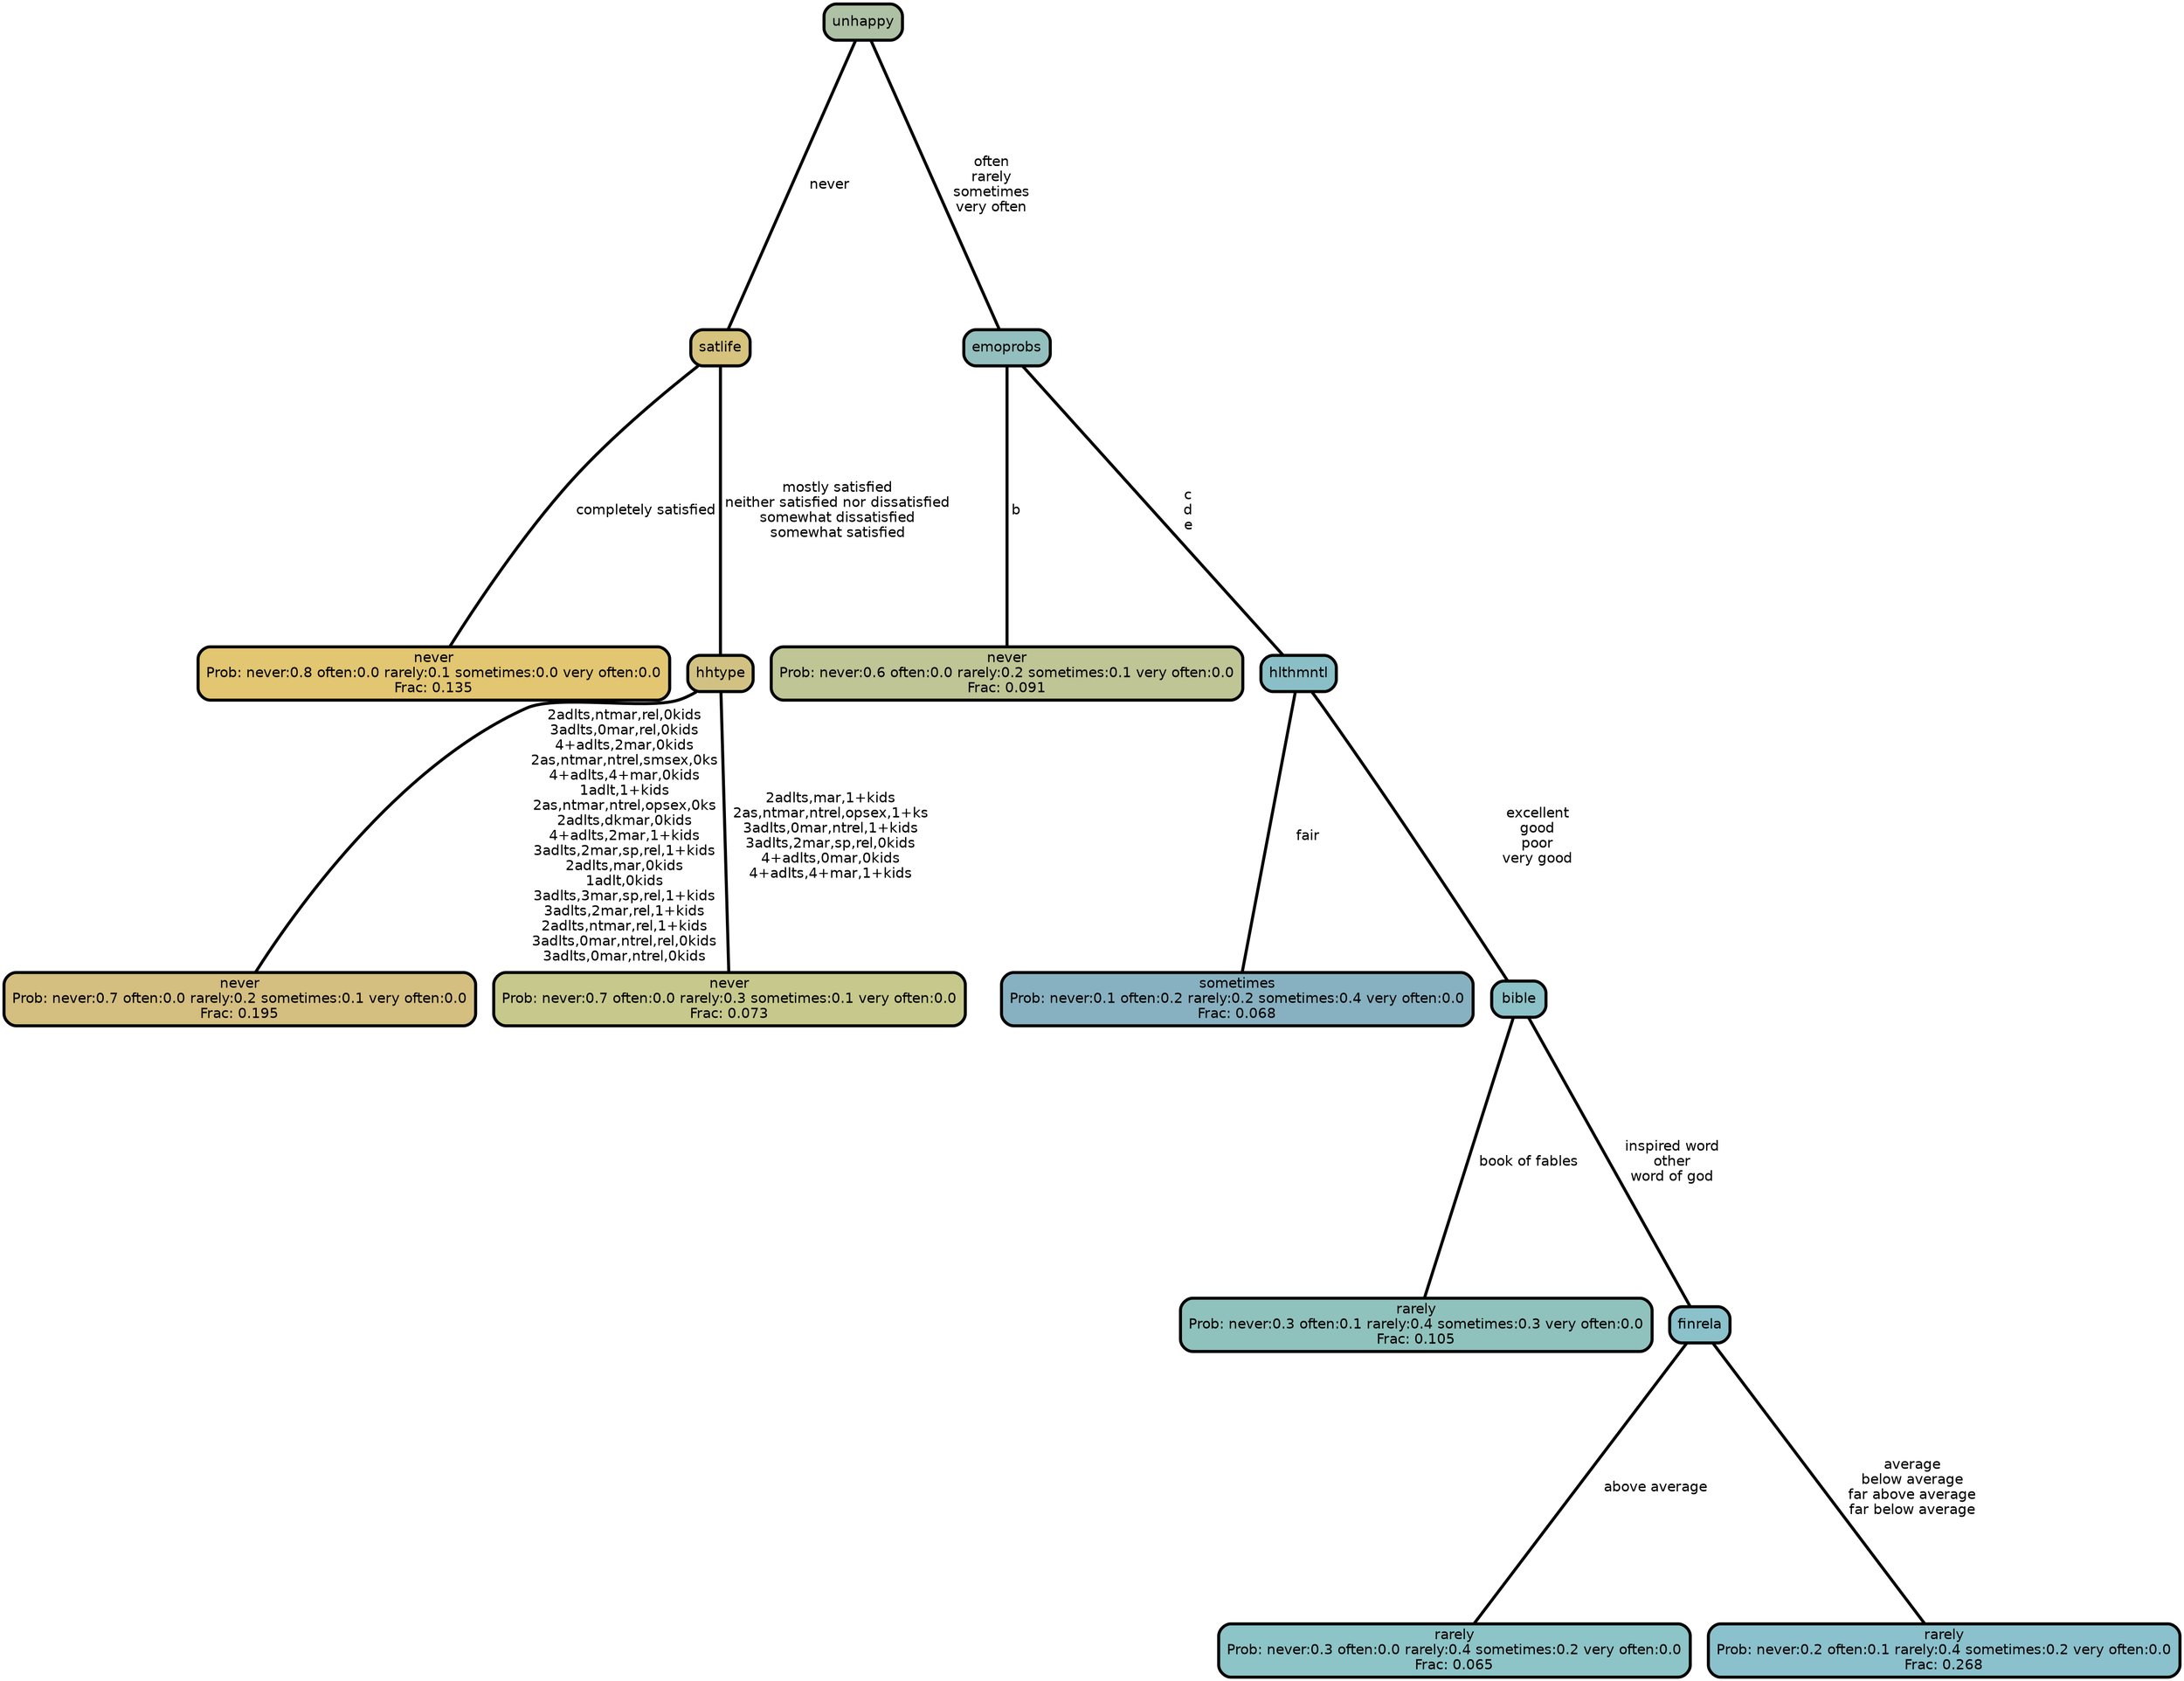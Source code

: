 graph Tree {
node [shape=box, style="filled, rounded",color="black",penwidth="3",fontcolor="black",                 fontname=helvetica] ;
graph [ranksep="0 equally", splines=straight,                 bgcolor=transparent, dpi=200] ;
edge [fontname=helvetica, color=black] ;
0 [label="never
Prob: never:0.8 often:0.0 rarely:0.1 sometimes:0.0 very often:0.0
Frac: 0.135", fillcolor="#e2c671"] ;
1 [label="satlife", fillcolor="#d6c37e"] ;
2 [label="never
Prob: never:0.7 often:0.0 rarely:0.2 sometimes:0.1 very often:0.0
Frac: 0.195", fillcolor="#d4bf81"] ;
3 [label="hhtype", fillcolor="#d1c284"] ;
4 [label="never
Prob: never:0.7 often:0.0 rarely:0.3 sometimes:0.1 very often:0.0
Frac: 0.073", fillcolor="#c7c98c"] ;
5 [label="unhappy", fillcolor="#aec1a5"] ;
6 [label="never
Prob: never:0.6 often:0.0 rarely:0.2 sometimes:0.1 very often:0.0
Frac: 0.091", fillcolor="#bfc594"] ;
7 [label="emoprobs", fillcolor="#93c0bf"] ;
8 [label="sometimes
Prob: never:0.1 often:0.2 rarely:0.2 sometimes:0.4 very often:0.0
Frac: 0.068", fillcolor="#87b1c0"] ;
9 [label="hlthmntl", fillcolor="#8bbfc7"] ;
10 [label="rarely
Prob: never:0.3 often:0.1 rarely:0.4 sometimes:0.3 very often:0.0
Frac: 0.105", fillcolor="#90c2bd"] ;
11 [label="bible", fillcolor="#8cc1c8"] ;
12 [label="rarely
Prob: never:0.3 often:0.0 rarely:0.4 sometimes:0.2 very often:0.0
Frac: 0.065", fillcolor="#8cc4c7"] ;
13 [label="finrela", fillcolor="#8bc1cb"] ;
14 [label="rarely
Prob: never:0.2 often:0.1 rarely:0.4 sometimes:0.2 very often:0.0
Frac: 0.268", fillcolor="#8ac1cc"] ;
1 -- 0 [label=" completely satisfied",penwidth=3] ;
1 -- 3 [label=" mostly satisfied\n neither satisfied nor dissatisfied\n somewhat dissatisfied\n somewhat satisfied",penwidth=3] ;
3 -- 2 [label=" 2adlts,ntmar,rel,0kids\n 3adlts,0mar,rel,0kids\n 4+adlts,2mar,0kids\n 2as,ntmar,ntrel,smsex,0ks\n 4+adlts,4+mar,0kids\n 1adlt,1+kids\n 2as,ntmar,ntrel,opsex,0ks\n 2adlts,dkmar,0kids\n 4+adlts,2mar,1+kids\n 3adlts,2mar,sp,rel,1+kids\n 2adlts,mar,0kids\n 1adlt,0kids\n 3adlts,3mar,sp,rel,1+kids\n 3adlts,2mar,rel,1+kids\n 2adlts,ntmar,rel,1+kids\n 3adlts,0mar,ntrel,rel,0kids\n 3adlts,0mar,ntrel,0kids",penwidth=3] ;
3 -- 4 [label=" 2adlts,mar,1+kids\n 2as,ntmar,ntrel,opsex,1+ks\n 3adlts,0mar,ntrel,1+kids\n 3adlts,2mar,sp,rel,0kids\n 4+adlts,0mar,0kids\n 4+adlts,4+mar,1+kids",penwidth=3] ;
5 -- 1 [label=" never",penwidth=3] ;
5 -- 7 [label=" often\n rarely\n sometimes\n very often",penwidth=3] ;
7 -- 6 [label=" b",penwidth=3] ;
7 -- 9 [label=" c\n d\n e",penwidth=3] ;
9 -- 8 [label=" fair",penwidth=3] ;
9 -- 11 [label=" excellent\n good\n poor\n very good",penwidth=3] ;
11 -- 10 [label=" book of fables",penwidth=3] ;
11 -- 13 [label=" inspired word\n other\n word of god",penwidth=3] ;
13 -- 12 [label=" above average",penwidth=3] ;
13 -- 14 [label=" average\n below average\n far above average\n far below average",penwidth=3] ;
{rank = same;}}